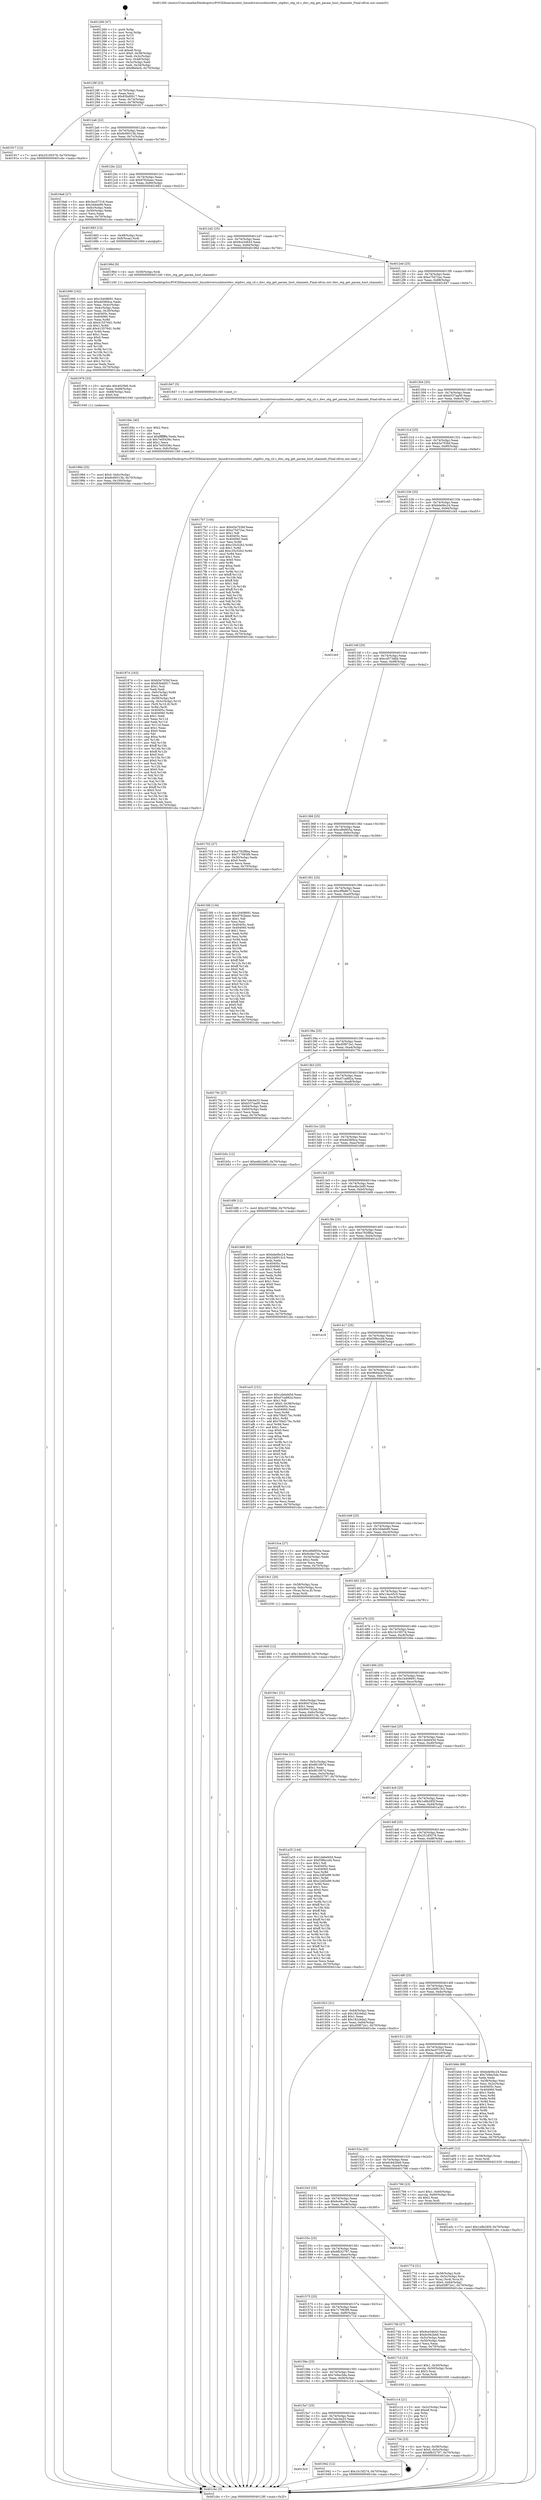 digraph "0x401260" {
  label = "0x401260 (/mnt/c/Users/mathe/Desktop/tcc/POCII/binaries/extr_linuxdriversusbhostdwc_otgdwc_otg_cil.c_dwc_otg_get_param_host_channels_Final-ollvm.out::main(0))"
  labelloc = "t"
  node[shape=record]

  Entry [label="",width=0.3,height=0.3,shape=circle,fillcolor=black,style=filled]
  "0x40128f" [label="{
     0x40128f [23]\l
     | [instrs]\l
     &nbsp;&nbsp;0x40128f \<+3\>: mov -0x70(%rbp),%eax\l
     &nbsp;&nbsp;0x401292 \<+2\>: mov %eax,%ecx\l
     &nbsp;&nbsp;0x401294 \<+6\>: sub $0x83bd0917,%ecx\l
     &nbsp;&nbsp;0x40129a \<+3\>: mov %eax,-0x74(%rbp)\l
     &nbsp;&nbsp;0x40129d \<+3\>: mov %ecx,-0x78(%rbp)\l
     &nbsp;&nbsp;0x4012a0 \<+6\>: je 0000000000401917 \<main+0x6b7\>\l
  }"]
  "0x401917" [label="{
     0x401917 [12]\l
     | [instrs]\l
     &nbsp;&nbsp;0x401917 \<+7\>: movl $0x25185578,-0x70(%rbp)\l
     &nbsp;&nbsp;0x40191e \<+5\>: jmp 0000000000401cbc \<main+0xa5c\>\l
  }"]
  "0x4012a6" [label="{
     0x4012a6 [22]\l
     | [instrs]\l
     &nbsp;&nbsp;0x4012a6 \<+5\>: jmp 00000000004012ab \<main+0x4b\>\l
     &nbsp;&nbsp;0x4012ab \<+3\>: mov -0x74(%rbp),%eax\l
     &nbsp;&nbsp;0x4012ae \<+5\>: sub $0x8c69313b,%eax\l
     &nbsp;&nbsp;0x4012b3 \<+3\>: mov %eax,-0x7c(%rbp)\l
     &nbsp;&nbsp;0x4012b6 \<+6\>: je 00000000004019a6 \<main+0x746\>\l
  }"]
  Exit [label="",width=0.3,height=0.3,shape=circle,fillcolor=black,style=filled,peripheries=2]
  "0x4019a6" [label="{
     0x4019a6 [27]\l
     | [instrs]\l
     &nbsp;&nbsp;0x4019a6 \<+5\>: mov $0x3ec07318,%eax\l
     &nbsp;&nbsp;0x4019ab \<+5\>: mov $0x3d4eb99,%ecx\l
     &nbsp;&nbsp;0x4019b0 \<+3\>: mov -0x6c(%rbp),%edx\l
     &nbsp;&nbsp;0x4019b3 \<+3\>: cmp -0x50(%rbp),%edx\l
     &nbsp;&nbsp;0x4019b6 \<+3\>: cmovl %ecx,%eax\l
     &nbsp;&nbsp;0x4019b9 \<+3\>: mov %eax,-0x70(%rbp)\l
     &nbsp;&nbsp;0x4019bc \<+5\>: jmp 0000000000401cbc \<main+0xa5c\>\l
  }"]
  "0x4012bc" [label="{
     0x4012bc [22]\l
     | [instrs]\l
     &nbsp;&nbsp;0x4012bc \<+5\>: jmp 00000000004012c1 \<main+0x61\>\l
     &nbsp;&nbsp;0x4012c1 \<+3\>: mov -0x74(%rbp),%eax\l
     &nbsp;&nbsp;0x4012c4 \<+5\>: sub $0x9762beec,%eax\l
     &nbsp;&nbsp;0x4012c9 \<+3\>: mov %eax,-0x80(%rbp)\l
     &nbsp;&nbsp;0x4012cc \<+6\>: je 0000000000401683 \<main+0x423\>\l
  }"]
  "0x401a0c" [label="{
     0x401a0c [12]\l
     | [instrs]\l
     &nbsp;&nbsp;0x401a0c \<+7\>: movl $0x1e8b285f,-0x70(%rbp)\l
     &nbsp;&nbsp;0x401a13 \<+5\>: jmp 0000000000401cbc \<main+0xa5c\>\l
  }"]
  "0x401683" [label="{
     0x401683 [13]\l
     | [instrs]\l
     &nbsp;&nbsp;0x401683 \<+4\>: mov -0x48(%rbp),%rax\l
     &nbsp;&nbsp;0x401687 \<+4\>: mov 0x8(%rax),%rdi\l
     &nbsp;&nbsp;0x40168b \<+5\>: call 0000000000401060 \<atoi@plt\>\l
     | [calls]\l
     &nbsp;&nbsp;0x401060 \{1\} (unknown)\l
  }"]
  "0x4012d2" [label="{
     0x4012d2 [25]\l
     | [instrs]\l
     &nbsp;&nbsp;0x4012d2 \<+5\>: jmp 00000000004012d7 \<main+0x77\>\l
     &nbsp;&nbsp;0x4012d7 \<+3\>: mov -0x74(%rbp),%eax\l
     &nbsp;&nbsp;0x4012da \<+5\>: sub $0x9ce34643,%eax\l
     &nbsp;&nbsp;0x4012df \<+6\>: mov %eax,-0x84(%rbp)\l
     &nbsp;&nbsp;0x4012e5 \<+6\>: je 000000000040196d \<main+0x70d\>\l
  }"]
  "0x4019d5" [label="{
     0x4019d5 [12]\l
     | [instrs]\l
     &nbsp;&nbsp;0x4019d5 \<+7\>: movl $0x13ec45c5,-0x70(%rbp)\l
     &nbsp;&nbsp;0x4019dc \<+5\>: jmp 0000000000401cbc \<main+0xa5c\>\l
  }"]
  "0x40196d" [label="{
     0x40196d [9]\l
     | [instrs]\l
     &nbsp;&nbsp;0x40196d \<+4\>: mov -0x58(%rbp),%rdi\l
     &nbsp;&nbsp;0x401971 \<+5\>: call 0000000000401240 \<dwc_otg_get_param_host_channels\>\l
     | [calls]\l
     &nbsp;&nbsp;0x401240 \{1\} (/mnt/c/Users/mathe/Desktop/tcc/POCII/binaries/extr_linuxdriversusbhostdwc_otgdwc_otg_cil.c_dwc_otg_get_param_host_channels_Final-ollvm.out::dwc_otg_get_param_host_channels)\l
  }"]
  "0x4012eb" [label="{
     0x4012eb [25]\l
     | [instrs]\l
     &nbsp;&nbsp;0x4012eb \<+5\>: jmp 00000000004012f0 \<main+0x90\>\l
     &nbsp;&nbsp;0x4012f0 \<+3\>: mov -0x74(%rbp),%eax\l
     &nbsp;&nbsp;0x4012f3 \<+5\>: sub $0xa75d72ac,%eax\l
     &nbsp;&nbsp;0x4012f8 \<+6\>: mov %eax,-0x88(%rbp)\l
     &nbsp;&nbsp;0x4012fe \<+6\>: je 0000000000401847 \<main+0x5e7\>\l
  }"]
  "0x40198d" [label="{
     0x40198d [25]\l
     | [instrs]\l
     &nbsp;&nbsp;0x40198d \<+7\>: movl $0x0,-0x6c(%rbp)\l
     &nbsp;&nbsp;0x401994 \<+7\>: movl $0x8c69313b,-0x70(%rbp)\l
     &nbsp;&nbsp;0x40199b \<+6\>: mov %eax,-0x100(%rbp)\l
     &nbsp;&nbsp;0x4019a1 \<+5\>: jmp 0000000000401cbc \<main+0xa5c\>\l
  }"]
  "0x401847" [label="{
     0x401847 [5]\l
     | [instrs]\l
     &nbsp;&nbsp;0x401847 \<+5\>: call 0000000000401160 \<next_i\>\l
     | [calls]\l
     &nbsp;&nbsp;0x401160 \{1\} (/mnt/c/Users/mathe/Desktop/tcc/POCII/binaries/extr_linuxdriversusbhostdwc_otgdwc_otg_cil.c_dwc_otg_get_param_host_channels_Final-ollvm.out::next_i)\l
  }"]
  "0x401304" [label="{
     0x401304 [25]\l
     | [instrs]\l
     &nbsp;&nbsp;0x401304 \<+5\>: jmp 0000000000401309 \<main+0xa9\>\l
     &nbsp;&nbsp;0x401309 \<+3\>: mov -0x74(%rbp),%eax\l
     &nbsp;&nbsp;0x40130c \<+5\>: sub $0xb537aa00,%eax\l
     &nbsp;&nbsp;0x401311 \<+6\>: mov %eax,-0x8c(%rbp)\l
     &nbsp;&nbsp;0x401317 \<+6\>: je 00000000004017b7 \<main+0x557\>\l
  }"]
  "0x401976" [label="{
     0x401976 [23]\l
     | [instrs]\l
     &nbsp;&nbsp;0x401976 \<+10\>: movabs $0x4020b6,%rdi\l
     &nbsp;&nbsp;0x401980 \<+3\>: mov %eax,-0x68(%rbp)\l
     &nbsp;&nbsp;0x401983 \<+3\>: mov -0x68(%rbp),%esi\l
     &nbsp;&nbsp;0x401986 \<+2\>: mov $0x0,%al\l
     &nbsp;&nbsp;0x401988 \<+5\>: call 0000000000401040 \<printf@plt\>\l
     | [calls]\l
     &nbsp;&nbsp;0x401040 \{1\} (unknown)\l
  }"]
  "0x4017b7" [label="{
     0x4017b7 [144]\l
     | [instrs]\l
     &nbsp;&nbsp;0x4017b7 \<+5\>: mov $0xb5e703bf,%eax\l
     &nbsp;&nbsp;0x4017bc \<+5\>: mov $0xa75d72ac,%ecx\l
     &nbsp;&nbsp;0x4017c1 \<+2\>: mov $0x1,%dl\l
     &nbsp;&nbsp;0x4017c3 \<+7\>: mov 0x40405c,%esi\l
     &nbsp;&nbsp;0x4017ca \<+7\>: mov 0x404060,%edi\l
     &nbsp;&nbsp;0x4017d1 \<+3\>: mov %esi,%r8d\l
     &nbsp;&nbsp;0x4017d4 \<+7\>: sub $0xc35c52b3,%r8d\l
     &nbsp;&nbsp;0x4017db \<+4\>: sub $0x1,%r8d\l
     &nbsp;&nbsp;0x4017df \<+7\>: add $0xc35c52b3,%r8d\l
     &nbsp;&nbsp;0x4017e6 \<+4\>: imul %r8d,%esi\l
     &nbsp;&nbsp;0x4017ea \<+3\>: and $0x1,%esi\l
     &nbsp;&nbsp;0x4017ed \<+3\>: cmp $0x0,%esi\l
     &nbsp;&nbsp;0x4017f0 \<+4\>: sete %r9b\l
     &nbsp;&nbsp;0x4017f4 \<+3\>: cmp $0xa,%edi\l
     &nbsp;&nbsp;0x4017f7 \<+4\>: setl %r10b\l
     &nbsp;&nbsp;0x4017fb \<+3\>: mov %r9b,%r11b\l
     &nbsp;&nbsp;0x4017fe \<+4\>: xor $0xff,%r11b\l
     &nbsp;&nbsp;0x401802 \<+3\>: mov %r10b,%bl\l
     &nbsp;&nbsp;0x401805 \<+3\>: xor $0xff,%bl\l
     &nbsp;&nbsp;0x401808 \<+3\>: xor $0x1,%dl\l
     &nbsp;&nbsp;0x40180b \<+3\>: mov %r11b,%r14b\l
     &nbsp;&nbsp;0x40180e \<+4\>: and $0xff,%r14b\l
     &nbsp;&nbsp;0x401812 \<+3\>: and %dl,%r9b\l
     &nbsp;&nbsp;0x401815 \<+3\>: mov %bl,%r15b\l
     &nbsp;&nbsp;0x401818 \<+4\>: and $0xff,%r15b\l
     &nbsp;&nbsp;0x40181c \<+3\>: and %dl,%r10b\l
     &nbsp;&nbsp;0x40181f \<+3\>: or %r9b,%r14b\l
     &nbsp;&nbsp;0x401822 \<+3\>: or %r10b,%r15b\l
     &nbsp;&nbsp;0x401825 \<+3\>: xor %r15b,%r14b\l
     &nbsp;&nbsp;0x401828 \<+3\>: or %bl,%r11b\l
     &nbsp;&nbsp;0x40182b \<+4\>: xor $0xff,%r11b\l
     &nbsp;&nbsp;0x40182f \<+3\>: or $0x1,%dl\l
     &nbsp;&nbsp;0x401832 \<+3\>: and %dl,%r11b\l
     &nbsp;&nbsp;0x401835 \<+3\>: or %r11b,%r14b\l
     &nbsp;&nbsp;0x401838 \<+4\>: test $0x1,%r14b\l
     &nbsp;&nbsp;0x40183c \<+3\>: cmovne %ecx,%eax\l
     &nbsp;&nbsp;0x40183f \<+3\>: mov %eax,-0x70(%rbp)\l
     &nbsp;&nbsp;0x401842 \<+5\>: jmp 0000000000401cbc \<main+0xa5c\>\l
  }"]
  "0x40131d" [label="{
     0x40131d [25]\l
     | [instrs]\l
     &nbsp;&nbsp;0x40131d \<+5\>: jmp 0000000000401322 \<main+0xc2\>\l
     &nbsp;&nbsp;0x401322 \<+3\>: mov -0x74(%rbp),%eax\l
     &nbsp;&nbsp;0x401325 \<+5\>: sub $0xb5e703bf,%eax\l
     &nbsp;&nbsp;0x40132a \<+6\>: mov %eax,-0x90(%rbp)\l
     &nbsp;&nbsp;0x401330 \<+6\>: je 0000000000401c45 \<main+0x9e5\>\l
  }"]
  "0x4015c0" [label="{
     0x4015c0\l
  }", style=dashed]
  "0x401c45" [label="{
     0x401c45\l
  }", style=dashed]
  "0x401336" [label="{
     0x401336 [25]\l
     | [instrs]\l
     &nbsp;&nbsp;0x401336 \<+5\>: jmp 000000000040133b \<main+0xdb\>\l
     &nbsp;&nbsp;0x40133b \<+3\>: mov -0x74(%rbp),%eax\l
     &nbsp;&nbsp;0x40133e \<+5\>: sub $0xbde0bc24,%eax\l
     &nbsp;&nbsp;0x401343 \<+6\>: mov %eax,-0x94(%rbp)\l
     &nbsp;&nbsp;0x401349 \<+6\>: je 0000000000401cb5 \<main+0xa55\>\l
  }"]
  "0x401942" [label="{
     0x401942 [12]\l
     | [instrs]\l
     &nbsp;&nbsp;0x401942 \<+7\>: movl $0x1b15f27d,-0x70(%rbp)\l
     &nbsp;&nbsp;0x401949 \<+5\>: jmp 0000000000401cbc \<main+0xa5c\>\l
  }"]
  "0x401cb5" [label="{
     0x401cb5\l
  }", style=dashed]
  "0x40134f" [label="{
     0x40134f [25]\l
     | [instrs]\l
     &nbsp;&nbsp;0x40134f \<+5\>: jmp 0000000000401354 \<main+0xf4\>\l
     &nbsp;&nbsp;0x401354 \<+3\>: mov -0x74(%rbp),%eax\l
     &nbsp;&nbsp;0x401357 \<+5\>: sub $0xc4573dbb,%eax\l
     &nbsp;&nbsp;0x40135c \<+6\>: mov %eax,-0x98(%rbp)\l
     &nbsp;&nbsp;0x401362 \<+6\>: je 0000000000401702 \<main+0x4a2\>\l
  }"]
  "0x4015a7" [label="{
     0x4015a7 [25]\l
     | [instrs]\l
     &nbsp;&nbsp;0x4015a7 \<+5\>: jmp 00000000004015ac \<main+0x34c\>\l
     &nbsp;&nbsp;0x4015ac \<+3\>: mov -0x74(%rbp),%eax\l
     &nbsp;&nbsp;0x4015af \<+5\>: sub $0x7edc4a33,%eax\l
     &nbsp;&nbsp;0x4015b4 \<+6\>: mov %eax,-0xf8(%rbp)\l
     &nbsp;&nbsp;0x4015ba \<+6\>: je 0000000000401942 \<main+0x6e2\>\l
  }"]
  "0x401702" [label="{
     0x401702 [27]\l
     | [instrs]\l
     &nbsp;&nbsp;0x401702 \<+5\>: mov $0xe792f8ba,%eax\l
     &nbsp;&nbsp;0x401707 \<+5\>: mov $0x717063f9,%ecx\l
     &nbsp;&nbsp;0x40170c \<+3\>: mov -0x30(%rbp),%edx\l
     &nbsp;&nbsp;0x40170f \<+3\>: cmp $0x0,%edx\l
     &nbsp;&nbsp;0x401712 \<+3\>: cmove %ecx,%eax\l
     &nbsp;&nbsp;0x401715 \<+3\>: mov %eax,-0x70(%rbp)\l
     &nbsp;&nbsp;0x401718 \<+5\>: jmp 0000000000401cbc \<main+0xa5c\>\l
  }"]
  "0x401368" [label="{
     0x401368 [25]\l
     | [instrs]\l
     &nbsp;&nbsp;0x401368 \<+5\>: jmp 000000000040136d \<main+0x10d\>\l
     &nbsp;&nbsp;0x40136d \<+3\>: mov -0x74(%rbp),%eax\l
     &nbsp;&nbsp;0x401370 \<+5\>: sub $0xcd9d955a,%eax\l
     &nbsp;&nbsp;0x401375 \<+6\>: mov %eax,-0x9c(%rbp)\l
     &nbsp;&nbsp;0x40137b \<+6\>: je 00000000004015fd \<main+0x39d\>\l
  }"]
  "0x401c14" [label="{
     0x401c14 [21]\l
     | [instrs]\l
     &nbsp;&nbsp;0x401c14 \<+3\>: mov -0x2c(%rbp),%eax\l
     &nbsp;&nbsp;0x401c17 \<+7\>: add $0xe8,%rsp\l
     &nbsp;&nbsp;0x401c1e \<+1\>: pop %rbx\l
     &nbsp;&nbsp;0x401c1f \<+2\>: pop %r12\l
     &nbsp;&nbsp;0x401c21 \<+2\>: pop %r13\l
     &nbsp;&nbsp;0x401c23 \<+2\>: pop %r14\l
     &nbsp;&nbsp;0x401c25 \<+2\>: pop %r15\l
     &nbsp;&nbsp;0x401c27 \<+1\>: pop %rbp\l
     &nbsp;&nbsp;0x401c28 \<+1\>: ret\l
  }"]
  "0x4015fd" [label="{
     0x4015fd [134]\l
     | [instrs]\l
     &nbsp;&nbsp;0x4015fd \<+5\>: mov $0x1b408691,%eax\l
     &nbsp;&nbsp;0x401602 \<+5\>: mov $0x9762beec,%ecx\l
     &nbsp;&nbsp;0x401607 \<+2\>: mov $0x1,%dl\l
     &nbsp;&nbsp;0x401609 \<+2\>: xor %esi,%esi\l
     &nbsp;&nbsp;0x40160b \<+7\>: mov 0x40405c,%edi\l
     &nbsp;&nbsp;0x401612 \<+8\>: mov 0x404060,%r8d\l
     &nbsp;&nbsp;0x40161a \<+3\>: sub $0x1,%esi\l
     &nbsp;&nbsp;0x40161d \<+3\>: mov %edi,%r9d\l
     &nbsp;&nbsp;0x401620 \<+3\>: add %esi,%r9d\l
     &nbsp;&nbsp;0x401623 \<+4\>: imul %r9d,%edi\l
     &nbsp;&nbsp;0x401627 \<+3\>: and $0x1,%edi\l
     &nbsp;&nbsp;0x40162a \<+3\>: cmp $0x0,%edi\l
     &nbsp;&nbsp;0x40162d \<+4\>: sete %r10b\l
     &nbsp;&nbsp;0x401631 \<+4\>: cmp $0xa,%r8d\l
     &nbsp;&nbsp;0x401635 \<+4\>: setl %r11b\l
     &nbsp;&nbsp;0x401639 \<+3\>: mov %r10b,%bl\l
     &nbsp;&nbsp;0x40163c \<+3\>: xor $0xff,%bl\l
     &nbsp;&nbsp;0x40163f \<+3\>: mov %r11b,%r14b\l
     &nbsp;&nbsp;0x401642 \<+4\>: xor $0xff,%r14b\l
     &nbsp;&nbsp;0x401646 \<+3\>: xor $0x0,%dl\l
     &nbsp;&nbsp;0x401649 \<+3\>: mov %bl,%r15b\l
     &nbsp;&nbsp;0x40164c \<+4\>: and $0x0,%r15b\l
     &nbsp;&nbsp;0x401650 \<+3\>: and %dl,%r10b\l
     &nbsp;&nbsp;0x401653 \<+3\>: mov %r14b,%r12b\l
     &nbsp;&nbsp;0x401656 \<+4\>: and $0x0,%r12b\l
     &nbsp;&nbsp;0x40165a \<+3\>: and %dl,%r11b\l
     &nbsp;&nbsp;0x40165d \<+3\>: or %r10b,%r15b\l
     &nbsp;&nbsp;0x401660 \<+3\>: or %r11b,%r12b\l
     &nbsp;&nbsp;0x401663 \<+3\>: xor %r12b,%r15b\l
     &nbsp;&nbsp;0x401666 \<+3\>: or %r14b,%bl\l
     &nbsp;&nbsp;0x401669 \<+3\>: xor $0xff,%bl\l
     &nbsp;&nbsp;0x40166c \<+3\>: or $0x0,%dl\l
     &nbsp;&nbsp;0x40166f \<+2\>: and %dl,%bl\l
     &nbsp;&nbsp;0x401671 \<+3\>: or %bl,%r15b\l
     &nbsp;&nbsp;0x401674 \<+4\>: test $0x1,%r15b\l
     &nbsp;&nbsp;0x401678 \<+3\>: cmovne %ecx,%eax\l
     &nbsp;&nbsp;0x40167b \<+3\>: mov %eax,-0x70(%rbp)\l
     &nbsp;&nbsp;0x40167e \<+5\>: jmp 0000000000401cbc \<main+0xa5c\>\l
  }"]
  "0x401381" [label="{
     0x401381 [25]\l
     | [instrs]\l
     &nbsp;&nbsp;0x401381 \<+5\>: jmp 0000000000401386 \<main+0x126\>\l
     &nbsp;&nbsp;0x401386 \<+3\>: mov -0x74(%rbp),%eax\l
     &nbsp;&nbsp;0x401389 \<+5\>: sub $0xcf9b8672,%eax\l
     &nbsp;&nbsp;0x40138e \<+6\>: mov %eax,-0xa0(%rbp)\l
     &nbsp;&nbsp;0x401394 \<+6\>: je 0000000000401a24 \<main+0x7c4\>\l
  }"]
  "0x401874" [label="{
     0x401874 [163]\l
     | [instrs]\l
     &nbsp;&nbsp;0x401874 \<+5\>: mov $0xb5e703bf,%ecx\l
     &nbsp;&nbsp;0x401879 \<+5\>: mov $0x83bd0917,%edx\l
     &nbsp;&nbsp;0x40187e \<+3\>: mov $0x1,%sil\l
     &nbsp;&nbsp;0x401881 \<+2\>: xor %edi,%edi\l
     &nbsp;&nbsp;0x401883 \<+7\>: mov -0xfc(%rbp),%r8d\l
     &nbsp;&nbsp;0x40188a \<+4\>: imul %eax,%r8d\l
     &nbsp;&nbsp;0x40188e \<+4\>: mov -0x58(%rbp),%r9\l
     &nbsp;&nbsp;0x401892 \<+4\>: movslq -0x5c(%rbp),%r10\l
     &nbsp;&nbsp;0x401896 \<+4\>: mov (%r9,%r10,8),%r9\l
     &nbsp;&nbsp;0x40189a \<+3\>: mov %r8d,(%r9)\l
     &nbsp;&nbsp;0x40189d \<+7\>: mov 0x40405c,%eax\l
     &nbsp;&nbsp;0x4018a4 \<+8\>: mov 0x404060,%r8d\l
     &nbsp;&nbsp;0x4018ac \<+3\>: sub $0x1,%edi\l
     &nbsp;&nbsp;0x4018af \<+3\>: mov %eax,%r11d\l
     &nbsp;&nbsp;0x4018b2 \<+3\>: add %edi,%r11d\l
     &nbsp;&nbsp;0x4018b5 \<+4\>: imul %r11d,%eax\l
     &nbsp;&nbsp;0x4018b9 \<+3\>: and $0x1,%eax\l
     &nbsp;&nbsp;0x4018bc \<+3\>: cmp $0x0,%eax\l
     &nbsp;&nbsp;0x4018bf \<+3\>: sete %bl\l
     &nbsp;&nbsp;0x4018c2 \<+4\>: cmp $0xa,%r8d\l
     &nbsp;&nbsp;0x4018c6 \<+4\>: setl %r14b\l
     &nbsp;&nbsp;0x4018ca \<+3\>: mov %bl,%r15b\l
     &nbsp;&nbsp;0x4018cd \<+4\>: xor $0xff,%r15b\l
     &nbsp;&nbsp;0x4018d1 \<+3\>: mov %r14b,%r12b\l
     &nbsp;&nbsp;0x4018d4 \<+4\>: xor $0xff,%r12b\l
     &nbsp;&nbsp;0x4018d8 \<+4\>: xor $0x0,%sil\l
     &nbsp;&nbsp;0x4018dc \<+3\>: mov %r15b,%r13b\l
     &nbsp;&nbsp;0x4018df \<+4\>: and $0x0,%r13b\l
     &nbsp;&nbsp;0x4018e3 \<+3\>: and %sil,%bl\l
     &nbsp;&nbsp;0x4018e6 \<+3\>: mov %r12b,%al\l
     &nbsp;&nbsp;0x4018e9 \<+2\>: and $0x0,%al\l
     &nbsp;&nbsp;0x4018eb \<+3\>: and %sil,%r14b\l
     &nbsp;&nbsp;0x4018ee \<+3\>: or %bl,%r13b\l
     &nbsp;&nbsp;0x4018f1 \<+3\>: or %r14b,%al\l
     &nbsp;&nbsp;0x4018f4 \<+3\>: xor %al,%r13b\l
     &nbsp;&nbsp;0x4018f7 \<+3\>: or %r12b,%r15b\l
     &nbsp;&nbsp;0x4018fa \<+4\>: xor $0xff,%r15b\l
     &nbsp;&nbsp;0x4018fe \<+4\>: or $0x0,%sil\l
     &nbsp;&nbsp;0x401902 \<+3\>: and %sil,%r15b\l
     &nbsp;&nbsp;0x401905 \<+3\>: or %r15b,%r13b\l
     &nbsp;&nbsp;0x401908 \<+4\>: test $0x1,%r13b\l
     &nbsp;&nbsp;0x40190c \<+3\>: cmovne %edx,%ecx\l
     &nbsp;&nbsp;0x40190f \<+3\>: mov %ecx,-0x70(%rbp)\l
     &nbsp;&nbsp;0x401912 \<+5\>: jmp 0000000000401cbc \<main+0xa5c\>\l
  }"]
  "0x401a24" [label="{
     0x401a24\l
  }", style=dashed]
  "0x40139a" [label="{
     0x40139a [25]\l
     | [instrs]\l
     &nbsp;&nbsp;0x40139a \<+5\>: jmp 000000000040139f \<main+0x13f\>\l
     &nbsp;&nbsp;0x40139f \<+3\>: mov -0x74(%rbp),%eax\l
     &nbsp;&nbsp;0x4013a2 \<+5\>: sub $0xd5f872e1,%eax\l
     &nbsp;&nbsp;0x4013a7 \<+6\>: mov %eax,-0xa4(%rbp)\l
     &nbsp;&nbsp;0x4013ad \<+6\>: je 000000000040179c \<main+0x53c\>\l
  }"]
  "0x40184c" [label="{
     0x40184c [40]\l
     | [instrs]\l
     &nbsp;&nbsp;0x40184c \<+5\>: mov $0x2,%ecx\l
     &nbsp;&nbsp;0x401851 \<+1\>: cltd\l
     &nbsp;&nbsp;0x401852 \<+2\>: idiv %ecx\l
     &nbsp;&nbsp;0x401854 \<+6\>: imul $0xfffffffe,%edx,%ecx\l
     &nbsp;&nbsp;0x40185a \<+6\>: sub $0x7e05436c,%ecx\l
     &nbsp;&nbsp;0x401860 \<+3\>: add $0x1,%ecx\l
     &nbsp;&nbsp;0x401863 \<+6\>: add $0x7e05436c,%ecx\l
     &nbsp;&nbsp;0x401869 \<+6\>: mov %ecx,-0xfc(%rbp)\l
     &nbsp;&nbsp;0x40186f \<+5\>: call 0000000000401160 \<next_i\>\l
     | [calls]\l
     &nbsp;&nbsp;0x401160 \{1\} (/mnt/c/Users/mathe/Desktop/tcc/POCII/binaries/extr_linuxdriversusbhostdwc_otgdwc_otg_cil.c_dwc_otg_get_param_host_channels_Final-ollvm.out::next_i)\l
  }"]
  "0x40179c" [label="{
     0x40179c [27]\l
     | [instrs]\l
     &nbsp;&nbsp;0x40179c \<+5\>: mov $0x7edc4a33,%eax\l
     &nbsp;&nbsp;0x4017a1 \<+5\>: mov $0xb537aa00,%ecx\l
     &nbsp;&nbsp;0x4017a6 \<+3\>: mov -0x64(%rbp),%edx\l
     &nbsp;&nbsp;0x4017a9 \<+3\>: cmp -0x60(%rbp),%edx\l
     &nbsp;&nbsp;0x4017ac \<+3\>: cmovl %ecx,%eax\l
     &nbsp;&nbsp;0x4017af \<+3\>: mov %eax,-0x70(%rbp)\l
     &nbsp;&nbsp;0x4017b2 \<+5\>: jmp 0000000000401cbc \<main+0xa5c\>\l
  }"]
  "0x4013b3" [label="{
     0x4013b3 [25]\l
     | [instrs]\l
     &nbsp;&nbsp;0x4013b3 \<+5\>: jmp 00000000004013b8 \<main+0x158\>\l
     &nbsp;&nbsp;0x4013b8 \<+3\>: mov -0x74(%rbp),%eax\l
     &nbsp;&nbsp;0x4013bb \<+5\>: sub $0xd7ca882a,%eax\l
     &nbsp;&nbsp;0x4013c0 \<+6\>: mov %eax,-0xa8(%rbp)\l
     &nbsp;&nbsp;0x4013c6 \<+6\>: je 0000000000401b5c \<main+0x8fc\>\l
  }"]
  "0x40177d" [label="{
     0x40177d [31]\l
     | [instrs]\l
     &nbsp;&nbsp;0x40177d \<+4\>: mov -0x58(%rbp),%rdi\l
     &nbsp;&nbsp;0x401781 \<+4\>: movslq -0x5c(%rbp),%rcx\l
     &nbsp;&nbsp;0x401785 \<+4\>: mov %rax,(%rdi,%rcx,8)\l
     &nbsp;&nbsp;0x401789 \<+7\>: movl $0x0,-0x64(%rbp)\l
     &nbsp;&nbsp;0x401790 \<+7\>: movl $0xd5f872e1,-0x70(%rbp)\l
     &nbsp;&nbsp;0x401797 \<+5\>: jmp 0000000000401cbc \<main+0xa5c\>\l
  }"]
  "0x401b5c" [label="{
     0x401b5c [12]\l
     | [instrs]\l
     &nbsp;&nbsp;0x401b5c \<+7\>: movl $0xe4bc2ef0,-0x70(%rbp)\l
     &nbsp;&nbsp;0x401b63 \<+5\>: jmp 0000000000401cbc \<main+0xa5c\>\l
  }"]
  "0x4013cc" [label="{
     0x4013cc [25]\l
     | [instrs]\l
     &nbsp;&nbsp;0x4013cc \<+5\>: jmp 00000000004013d1 \<main+0x171\>\l
     &nbsp;&nbsp;0x4013d1 \<+3\>: mov -0x74(%rbp),%eax\l
     &nbsp;&nbsp;0x4013d4 \<+5\>: sub $0xdd36f4ca,%eax\l
     &nbsp;&nbsp;0x4013d9 \<+6\>: mov %eax,-0xac(%rbp)\l
     &nbsp;&nbsp;0x4013df \<+6\>: je 00000000004016f6 \<main+0x496\>\l
  }"]
  "0x401734" [label="{
     0x401734 [23]\l
     | [instrs]\l
     &nbsp;&nbsp;0x401734 \<+4\>: mov %rax,-0x58(%rbp)\l
     &nbsp;&nbsp;0x401738 \<+7\>: movl $0x0,-0x5c(%rbp)\l
     &nbsp;&nbsp;0x40173f \<+7\>: movl $0x6fb32797,-0x70(%rbp)\l
     &nbsp;&nbsp;0x401746 \<+5\>: jmp 0000000000401cbc \<main+0xa5c\>\l
  }"]
  "0x4016f6" [label="{
     0x4016f6 [12]\l
     | [instrs]\l
     &nbsp;&nbsp;0x4016f6 \<+7\>: movl $0xc4573dbb,-0x70(%rbp)\l
     &nbsp;&nbsp;0x4016fd \<+5\>: jmp 0000000000401cbc \<main+0xa5c\>\l
  }"]
  "0x4013e5" [label="{
     0x4013e5 [25]\l
     | [instrs]\l
     &nbsp;&nbsp;0x4013e5 \<+5\>: jmp 00000000004013ea \<main+0x18a\>\l
     &nbsp;&nbsp;0x4013ea \<+3\>: mov -0x74(%rbp),%eax\l
     &nbsp;&nbsp;0x4013ed \<+5\>: sub $0xe4bc2ef0,%eax\l
     &nbsp;&nbsp;0x4013f2 \<+6\>: mov %eax,-0xb0(%rbp)\l
     &nbsp;&nbsp;0x4013f8 \<+6\>: je 0000000000401b68 \<main+0x908\>\l
  }"]
  "0x40158e" [label="{
     0x40158e [25]\l
     | [instrs]\l
     &nbsp;&nbsp;0x40158e \<+5\>: jmp 0000000000401593 \<main+0x333\>\l
     &nbsp;&nbsp;0x401593 \<+3\>: mov -0x74(%rbp),%eax\l
     &nbsp;&nbsp;0x401596 \<+5\>: sub $0x7e9ec5da,%eax\l
     &nbsp;&nbsp;0x40159b \<+6\>: mov %eax,-0xf4(%rbp)\l
     &nbsp;&nbsp;0x4015a1 \<+6\>: je 0000000000401c14 \<main+0x9b4\>\l
  }"]
  "0x401b68" [label="{
     0x401b68 [83]\l
     | [instrs]\l
     &nbsp;&nbsp;0x401b68 \<+5\>: mov $0xbde0bc24,%eax\l
     &nbsp;&nbsp;0x401b6d \<+5\>: mov $0x2dd913c3,%ecx\l
     &nbsp;&nbsp;0x401b72 \<+2\>: xor %edx,%edx\l
     &nbsp;&nbsp;0x401b74 \<+7\>: mov 0x40405c,%esi\l
     &nbsp;&nbsp;0x401b7b \<+7\>: mov 0x404060,%edi\l
     &nbsp;&nbsp;0x401b82 \<+3\>: sub $0x1,%edx\l
     &nbsp;&nbsp;0x401b85 \<+3\>: mov %esi,%r8d\l
     &nbsp;&nbsp;0x401b88 \<+3\>: add %edx,%r8d\l
     &nbsp;&nbsp;0x401b8b \<+4\>: imul %r8d,%esi\l
     &nbsp;&nbsp;0x401b8f \<+3\>: and $0x1,%esi\l
     &nbsp;&nbsp;0x401b92 \<+3\>: cmp $0x0,%esi\l
     &nbsp;&nbsp;0x401b95 \<+4\>: sete %r9b\l
     &nbsp;&nbsp;0x401b99 \<+3\>: cmp $0xa,%edi\l
     &nbsp;&nbsp;0x401b9c \<+4\>: setl %r10b\l
     &nbsp;&nbsp;0x401ba0 \<+3\>: mov %r9b,%r11b\l
     &nbsp;&nbsp;0x401ba3 \<+3\>: and %r10b,%r11b\l
     &nbsp;&nbsp;0x401ba6 \<+3\>: xor %r10b,%r9b\l
     &nbsp;&nbsp;0x401ba9 \<+3\>: or %r9b,%r11b\l
     &nbsp;&nbsp;0x401bac \<+4\>: test $0x1,%r11b\l
     &nbsp;&nbsp;0x401bb0 \<+3\>: cmovne %ecx,%eax\l
     &nbsp;&nbsp;0x401bb3 \<+3\>: mov %eax,-0x70(%rbp)\l
     &nbsp;&nbsp;0x401bb6 \<+5\>: jmp 0000000000401cbc \<main+0xa5c\>\l
  }"]
  "0x4013fe" [label="{
     0x4013fe [25]\l
     | [instrs]\l
     &nbsp;&nbsp;0x4013fe \<+5\>: jmp 0000000000401403 \<main+0x1a3\>\l
     &nbsp;&nbsp;0x401403 \<+3\>: mov -0x74(%rbp),%eax\l
     &nbsp;&nbsp;0x401406 \<+5\>: sub $0xe792f8ba,%eax\l
     &nbsp;&nbsp;0x40140b \<+6\>: mov %eax,-0xb4(%rbp)\l
     &nbsp;&nbsp;0x401411 \<+6\>: je 0000000000401a18 \<main+0x7b8\>\l
  }"]
  "0x40171d" [label="{
     0x40171d [23]\l
     | [instrs]\l
     &nbsp;&nbsp;0x40171d \<+7\>: movl $0x1,-0x50(%rbp)\l
     &nbsp;&nbsp;0x401724 \<+4\>: movslq -0x50(%rbp),%rax\l
     &nbsp;&nbsp;0x401728 \<+4\>: shl $0x3,%rax\l
     &nbsp;&nbsp;0x40172c \<+3\>: mov %rax,%rdi\l
     &nbsp;&nbsp;0x40172f \<+5\>: call 0000000000401050 \<malloc@plt\>\l
     | [calls]\l
     &nbsp;&nbsp;0x401050 \{1\} (unknown)\l
  }"]
  "0x401a18" [label="{
     0x401a18\l
  }", style=dashed]
  "0x401417" [label="{
     0x401417 [25]\l
     | [instrs]\l
     &nbsp;&nbsp;0x401417 \<+5\>: jmp 000000000040141c \<main+0x1bc\>\l
     &nbsp;&nbsp;0x40141c \<+3\>: mov -0x74(%rbp),%eax\l
     &nbsp;&nbsp;0x40141f \<+5\>: sub $0xf38bccd4,%eax\l
     &nbsp;&nbsp;0x401424 \<+6\>: mov %eax,-0xb8(%rbp)\l
     &nbsp;&nbsp;0x40142a \<+6\>: je 0000000000401ac5 \<main+0x865\>\l
  }"]
  "0x401575" [label="{
     0x401575 [25]\l
     | [instrs]\l
     &nbsp;&nbsp;0x401575 \<+5\>: jmp 000000000040157a \<main+0x31a\>\l
     &nbsp;&nbsp;0x40157a \<+3\>: mov -0x74(%rbp),%eax\l
     &nbsp;&nbsp;0x40157d \<+5\>: sub $0x717063f9,%eax\l
     &nbsp;&nbsp;0x401582 \<+6\>: mov %eax,-0xf0(%rbp)\l
     &nbsp;&nbsp;0x401588 \<+6\>: je 000000000040171d \<main+0x4bd\>\l
  }"]
  "0x401ac5" [label="{
     0x401ac5 [151]\l
     | [instrs]\l
     &nbsp;&nbsp;0x401ac5 \<+5\>: mov $0x1debd45d,%eax\l
     &nbsp;&nbsp;0x401aca \<+5\>: mov $0xd7ca882a,%ecx\l
     &nbsp;&nbsp;0x401acf \<+2\>: mov $0x1,%dl\l
     &nbsp;&nbsp;0x401ad1 \<+7\>: movl $0x0,-0x38(%rbp)\l
     &nbsp;&nbsp;0x401ad8 \<+7\>: mov 0x40405c,%esi\l
     &nbsp;&nbsp;0x401adf \<+7\>: mov 0x404060,%edi\l
     &nbsp;&nbsp;0x401ae6 \<+3\>: mov %esi,%r8d\l
     &nbsp;&nbsp;0x401ae9 \<+7\>: sub $0x70bd17bc,%r8d\l
     &nbsp;&nbsp;0x401af0 \<+4\>: sub $0x1,%r8d\l
     &nbsp;&nbsp;0x401af4 \<+7\>: add $0x70bd17bc,%r8d\l
     &nbsp;&nbsp;0x401afb \<+4\>: imul %r8d,%esi\l
     &nbsp;&nbsp;0x401aff \<+3\>: and $0x1,%esi\l
     &nbsp;&nbsp;0x401b02 \<+3\>: cmp $0x0,%esi\l
     &nbsp;&nbsp;0x401b05 \<+4\>: sete %r9b\l
     &nbsp;&nbsp;0x401b09 \<+3\>: cmp $0xa,%edi\l
     &nbsp;&nbsp;0x401b0c \<+4\>: setl %r10b\l
     &nbsp;&nbsp;0x401b10 \<+3\>: mov %r9b,%r11b\l
     &nbsp;&nbsp;0x401b13 \<+4\>: xor $0xff,%r11b\l
     &nbsp;&nbsp;0x401b17 \<+3\>: mov %r10b,%bl\l
     &nbsp;&nbsp;0x401b1a \<+3\>: xor $0xff,%bl\l
     &nbsp;&nbsp;0x401b1d \<+3\>: xor $0x0,%dl\l
     &nbsp;&nbsp;0x401b20 \<+3\>: mov %r11b,%r14b\l
     &nbsp;&nbsp;0x401b23 \<+4\>: and $0x0,%r14b\l
     &nbsp;&nbsp;0x401b27 \<+3\>: and %dl,%r9b\l
     &nbsp;&nbsp;0x401b2a \<+3\>: mov %bl,%r15b\l
     &nbsp;&nbsp;0x401b2d \<+4\>: and $0x0,%r15b\l
     &nbsp;&nbsp;0x401b31 \<+3\>: and %dl,%r10b\l
     &nbsp;&nbsp;0x401b34 \<+3\>: or %r9b,%r14b\l
     &nbsp;&nbsp;0x401b37 \<+3\>: or %r10b,%r15b\l
     &nbsp;&nbsp;0x401b3a \<+3\>: xor %r15b,%r14b\l
     &nbsp;&nbsp;0x401b3d \<+3\>: or %bl,%r11b\l
     &nbsp;&nbsp;0x401b40 \<+4\>: xor $0xff,%r11b\l
     &nbsp;&nbsp;0x401b44 \<+3\>: or $0x0,%dl\l
     &nbsp;&nbsp;0x401b47 \<+3\>: and %dl,%r11b\l
     &nbsp;&nbsp;0x401b4a \<+3\>: or %r11b,%r14b\l
     &nbsp;&nbsp;0x401b4d \<+4\>: test $0x1,%r14b\l
     &nbsp;&nbsp;0x401b51 \<+3\>: cmovne %ecx,%eax\l
     &nbsp;&nbsp;0x401b54 \<+3\>: mov %eax,-0x70(%rbp)\l
     &nbsp;&nbsp;0x401b57 \<+5\>: jmp 0000000000401cbc \<main+0xa5c\>\l
  }"]
  "0x401430" [label="{
     0x401430 [25]\l
     | [instrs]\l
     &nbsp;&nbsp;0x401430 \<+5\>: jmp 0000000000401435 \<main+0x1d5\>\l
     &nbsp;&nbsp;0x401435 \<+3\>: mov -0x74(%rbp),%eax\l
     &nbsp;&nbsp;0x401438 \<+5\>: sub $0x96d4cb,%eax\l
     &nbsp;&nbsp;0x40143d \<+6\>: mov %eax,-0xbc(%rbp)\l
     &nbsp;&nbsp;0x401443 \<+6\>: je 00000000004015ca \<main+0x36a\>\l
  }"]
  "0x40174b" [label="{
     0x40174b [27]\l
     | [instrs]\l
     &nbsp;&nbsp;0x40174b \<+5\>: mov $0x9ce34643,%eax\l
     &nbsp;&nbsp;0x401750 \<+5\>: mov $0x6c942bb6,%ecx\l
     &nbsp;&nbsp;0x401755 \<+3\>: mov -0x5c(%rbp),%edx\l
     &nbsp;&nbsp;0x401758 \<+3\>: cmp -0x50(%rbp),%edx\l
     &nbsp;&nbsp;0x40175b \<+3\>: cmovl %ecx,%eax\l
     &nbsp;&nbsp;0x40175e \<+3\>: mov %eax,-0x70(%rbp)\l
     &nbsp;&nbsp;0x401761 \<+5\>: jmp 0000000000401cbc \<main+0xa5c\>\l
  }"]
  "0x4015ca" [label="{
     0x4015ca [27]\l
     | [instrs]\l
     &nbsp;&nbsp;0x4015ca \<+5\>: mov $0xcd9d955a,%eax\l
     &nbsp;&nbsp;0x4015cf \<+5\>: mov $0x6cdec74c,%ecx\l
     &nbsp;&nbsp;0x4015d4 \<+3\>: mov -0x34(%rbp),%edx\l
     &nbsp;&nbsp;0x4015d7 \<+3\>: cmp $0x2,%edx\l
     &nbsp;&nbsp;0x4015da \<+3\>: cmovne %ecx,%eax\l
     &nbsp;&nbsp;0x4015dd \<+3\>: mov %eax,-0x70(%rbp)\l
     &nbsp;&nbsp;0x4015e0 \<+5\>: jmp 0000000000401cbc \<main+0xa5c\>\l
  }"]
  "0x401449" [label="{
     0x401449 [25]\l
     | [instrs]\l
     &nbsp;&nbsp;0x401449 \<+5\>: jmp 000000000040144e \<main+0x1ee\>\l
     &nbsp;&nbsp;0x40144e \<+3\>: mov -0x74(%rbp),%eax\l
     &nbsp;&nbsp;0x401451 \<+5\>: sub $0x3d4eb99,%eax\l
     &nbsp;&nbsp;0x401456 \<+6\>: mov %eax,-0xc0(%rbp)\l
     &nbsp;&nbsp;0x40145c \<+6\>: je 00000000004019c1 \<main+0x761\>\l
  }"]
  "0x401cbc" [label="{
     0x401cbc [5]\l
     | [instrs]\l
     &nbsp;&nbsp;0x401cbc \<+5\>: jmp 000000000040128f \<main+0x2f\>\l
  }"]
  "0x401260" [label="{
     0x401260 [47]\l
     | [instrs]\l
     &nbsp;&nbsp;0x401260 \<+1\>: push %rbp\l
     &nbsp;&nbsp;0x401261 \<+3\>: mov %rsp,%rbp\l
     &nbsp;&nbsp;0x401264 \<+2\>: push %r15\l
     &nbsp;&nbsp;0x401266 \<+2\>: push %r14\l
     &nbsp;&nbsp;0x401268 \<+2\>: push %r13\l
     &nbsp;&nbsp;0x40126a \<+2\>: push %r12\l
     &nbsp;&nbsp;0x40126c \<+1\>: push %rbx\l
     &nbsp;&nbsp;0x40126d \<+7\>: sub $0xe8,%rsp\l
     &nbsp;&nbsp;0x401274 \<+7\>: movl $0x0,-0x38(%rbp)\l
     &nbsp;&nbsp;0x40127b \<+3\>: mov %edi,-0x3c(%rbp)\l
     &nbsp;&nbsp;0x40127e \<+4\>: mov %rsi,-0x48(%rbp)\l
     &nbsp;&nbsp;0x401282 \<+3\>: mov -0x3c(%rbp),%edi\l
     &nbsp;&nbsp;0x401285 \<+3\>: mov %edi,-0x34(%rbp)\l
     &nbsp;&nbsp;0x401288 \<+7\>: movl $0x96d4cb,-0x70(%rbp)\l
  }"]
  "0x401690" [label="{
     0x401690 [102]\l
     | [instrs]\l
     &nbsp;&nbsp;0x401690 \<+5\>: mov $0x1b408691,%ecx\l
     &nbsp;&nbsp;0x401695 \<+5\>: mov $0xdd36f4ca,%edx\l
     &nbsp;&nbsp;0x40169a \<+3\>: mov %eax,-0x4c(%rbp)\l
     &nbsp;&nbsp;0x40169d \<+3\>: mov -0x4c(%rbp),%eax\l
     &nbsp;&nbsp;0x4016a0 \<+3\>: mov %eax,-0x30(%rbp)\l
     &nbsp;&nbsp;0x4016a3 \<+7\>: mov 0x40405c,%eax\l
     &nbsp;&nbsp;0x4016aa \<+7\>: mov 0x404060,%esi\l
     &nbsp;&nbsp;0x4016b1 \<+3\>: mov %eax,%r8d\l
     &nbsp;&nbsp;0x4016b4 \<+7\>: sub $0x415576d1,%r8d\l
     &nbsp;&nbsp;0x4016bb \<+4\>: sub $0x1,%r8d\l
     &nbsp;&nbsp;0x4016bf \<+7\>: add $0x415576d1,%r8d\l
     &nbsp;&nbsp;0x4016c6 \<+4\>: imul %r8d,%eax\l
     &nbsp;&nbsp;0x4016ca \<+3\>: and $0x1,%eax\l
     &nbsp;&nbsp;0x4016cd \<+3\>: cmp $0x0,%eax\l
     &nbsp;&nbsp;0x4016d0 \<+4\>: sete %r9b\l
     &nbsp;&nbsp;0x4016d4 \<+3\>: cmp $0xa,%esi\l
     &nbsp;&nbsp;0x4016d7 \<+4\>: setl %r10b\l
     &nbsp;&nbsp;0x4016db \<+3\>: mov %r9b,%r11b\l
     &nbsp;&nbsp;0x4016de \<+3\>: and %r10b,%r11b\l
     &nbsp;&nbsp;0x4016e1 \<+3\>: xor %r10b,%r9b\l
     &nbsp;&nbsp;0x4016e4 \<+3\>: or %r9b,%r11b\l
     &nbsp;&nbsp;0x4016e7 \<+4\>: test $0x1,%r11b\l
     &nbsp;&nbsp;0x4016eb \<+3\>: cmovne %edx,%ecx\l
     &nbsp;&nbsp;0x4016ee \<+3\>: mov %ecx,-0x70(%rbp)\l
     &nbsp;&nbsp;0x4016f1 \<+5\>: jmp 0000000000401cbc \<main+0xa5c\>\l
  }"]
  "0x40155c" [label="{
     0x40155c [25]\l
     | [instrs]\l
     &nbsp;&nbsp;0x40155c \<+5\>: jmp 0000000000401561 \<main+0x301\>\l
     &nbsp;&nbsp;0x401561 \<+3\>: mov -0x74(%rbp),%eax\l
     &nbsp;&nbsp;0x401564 \<+5\>: sub $0x6fb32797,%eax\l
     &nbsp;&nbsp;0x401569 \<+6\>: mov %eax,-0xec(%rbp)\l
     &nbsp;&nbsp;0x40156f \<+6\>: je 000000000040174b \<main+0x4eb\>\l
  }"]
  "0x4019c1" [label="{
     0x4019c1 [20]\l
     | [instrs]\l
     &nbsp;&nbsp;0x4019c1 \<+4\>: mov -0x58(%rbp),%rax\l
     &nbsp;&nbsp;0x4019c5 \<+4\>: movslq -0x6c(%rbp),%rcx\l
     &nbsp;&nbsp;0x4019c9 \<+4\>: mov (%rax,%rcx,8),%rax\l
     &nbsp;&nbsp;0x4019cd \<+3\>: mov %rax,%rdi\l
     &nbsp;&nbsp;0x4019d0 \<+5\>: call 0000000000401030 \<free@plt\>\l
     | [calls]\l
     &nbsp;&nbsp;0x401030 \{1\} (unknown)\l
  }"]
  "0x401462" [label="{
     0x401462 [25]\l
     | [instrs]\l
     &nbsp;&nbsp;0x401462 \<+5\>: jmp 0000000000401467 \<main+0x207\>\l
     &nbsp;&nbsp;0x401467 \<+3\>: mov -0x74(%rbp),%eax\l
     &nbsp;&nbsp;0x40146a \<+5\>: sub $0x13ec45c5,%eax\l
     &nbsp;&nbsp;0x40146f \<+6\>: mov %eax,-0xc4(%rbp)\l
     &nbsp;&nbsp;0x401475 \<+6\>: je 00000000004019e1 \<main+0x781\>\l
  }"]
  "0x4015e5" [label="{
     0x4015e5\l
  }", style=dashed]
  "0x4019e1" [label="{
     0x4019e1 [31]\l
     | [instrs]\l
     &nbsp;&nbsp;0x4019e1 \<+3\>: mov -0x6c(%rbp),%eax\l
     &nbsp;&nbsp;0x4019e4 \<+5\>: sub $0x9047d2ea,%eax\l
     &nbsp;&nbsp;0x4019e9 \<+3\>: add $0x1,%eax\l
     &nbsp;&nbsp;0x4019ec \<+5\>: add $0x9047d2ea,%eax\l
     &nbsp;&nbsp;0x4019f1 \<+3\>: mov %eax,-0x6c(%rbp)\l
     &nbsp;&nbsp;0x4019f4 \<+7\>: movl $0x8c69313b,-0x70(%rbp)\l
     &nbsp;&nbsp;0x4019fb \<+5\>: jmp 0000000000401cbc \<main+0xa5c\>\l
  }"]
  "0x40147b" [label="{
     0x40147b [25]\l
     | [instrs]\l
     &nbsp;&nbsp;0x40147b \<+5\>: jmp 0000000000401480 \<main+0x220\>\l
     &nbsp;&nbsp;0x401480 \<+3\>: mov -0x74(%rbp),%eax\l
     &nbsp;&nbsp;0x401483 \<+5\>: sub $0x1b15f27d,%eax\l
     &nbsp;&nbsp;0x401488 \<+6\>: mov %eax,-0xc8(%rbp)\l
     &nbsp;&nbsp;0x40148e \<+6\>: je 000000000040194e \<main+0x6ee\>\l
  }"]
  "0x401543" [label="{
     0x401543 [25]\l
     | [instrs]\l
     &nbsp;&nbsp;0x401543 \<+5\>: jmp 0000000000401548 \<main+0x2e8\>\l
     &nbsp;&nbsp;0x401548 \<+3\>: mov -0x74(%rbp),%eax\l
     &nbsp;&nbsp;0x40154b \<+5\>: sub $0x6cdec74c,%eax\l
     &nbsp;&nbsp;0x401550 \<+6\>: mov %eax,-0xe8(%rbp)\l
     &nbsp;&nbsp;0x401556 \<+6\>: je 00000000004015e5 \<main+0x385\>\l
  }"]
  "0x40194e" [label="{
     0x40194e [31]\l
     | [instrs]\l
     &nbsp;&nbsp;0x40194e \<+3\>: mov -0x5c(%rbp),%eax\l
     &nbsp;&nbsp;0x401951 \<+5\>: add $0x861997d,%eax\l
     &nbsp;&nbsp;0x401956 \<+3\>: add $0x1,%eax\l
     &nbsp;&nbsp;0x401959 \<+5\>: sub $0x861997d,%eax\l
     &nbsp;&nbsp;0x40195e \<+3\>: mov %eax,-0x5c(%rbp)\l
     &nbsp;&nbsp;0x401961 \<+7\>: movl $0x6fb32797,-0x70(%rbp)\l
     &nbsp;&nbsp;0x401968 \<+5\>: jmp 0000000000401cbc \<main+0xa5c\>\l
  }"]
  "0x401494" [label="{
     0x401494 [25]\l
     | [instrs]\l
     &nbsp;&nbsp;0x401494 \<+5\>: jmp 0000000000401499 \<main+0x239\>\l
     &nbsp;&nbsp;0x401499 \<+3\>: mov -0x74(%rbp),%eax\l
     &nbsp;&nbsp;0x40149c \<+5\>: sub $0x1b408691,%eax\l
     &nbsp;&nbsp;0x4014a1 \<+6\>: mov %eax,-0xcc(%rbp)\l
     &nbsp;&nbsp;0x4014a7 \<+6\>: je 0000000000401c29 \<main+0x9c9\>\l
  }"]
  "0x401766" [label="{
     0x401766 [23]\l
     | [instrs]\l
     &nbsp;&nbsp;0x401766 \<+7\>: movl $0x1,-0x60(%rbp)\l
     &nbsp;&nbsp;0x40176d \<+4\>: movslq -0x60(%rbp),%rax\l
     &nbsp;&nbsp;0x401771 \<+4\>: shl $0x2,%rax\l
     &nbsp;&nbsp;0x401775 \<+3\>: mov %rax,%rdi\l
     &nbsp;&nbsp;0x401778 \<+5\>: call 0000000000401050 \<malloc@plt\>\l
     | [calls]\l
     &nbsp;&nbsp;0x401050 \{1\} (unknown)\l
  }"]
  "0x401c29" [label="{
     0x401c29\l
  }", style=dashed]
  "0x4014ad" [label="{
     0x4014ad [25]\l
     | [instrs]\l
     &nbsp;&nbsp;0x4014ad \<+5\>: jmp 00000000004014b2 \<main+0x252\>\l
     &nbsp;&nbsp;0x4014b2 \<+3\>: mov -0x74(%rbp),%eax\l
     &nbsp;&nbsp;0x4014b5 \<+5\>: sub $0x1debd45d,%eax\l
     &nbsp;&nbsp;0x4014ba \<+6\>: mov %eax,-0xd0(%rbp)\l
     &nbsp;&nbsp;0x4014c0 \<+6\>: je 0000000000401ca2 \<main+0xa42\>\l
  }"]
  "0x40152a" [label="{
     0x40152a [25]\l
     | [instrs]\l
     &nbsp;&nbsp;0x40152a \<+5\>: jmp 000000000040152f \<main+0x2cf\>\l
     &nbsp;&nbsp;0x40152f \<+3\>: mov -0x74(%rbp),%eax\l
     &nbsp;&nbsp;0x401532 \<+5\>: sub $0x6c942bb6,%eax\l
     &nbsp;&nbsp;0x401537 \<+6\>: mov %eax,-0xe4(%rbp)\l
     &nbsp;&nbsp;0x40153d \<+6\>: je 0000000000401766 \<main+0x506\>\l
  }"]
  "0x401ca2" [label="{
     0x401ca2\l
  }", style=dashed]
  "0x4014c6" [label="{
     0x4014c6 [25]\l
     | [instrs]\l
     &nbsp;&nbsp;0x4014c6 \<+5\>: jmp 00000000004014cb \<main+0x26b\>\l
     &nbsp;&nbsp;0x4014cb \<+3\>: mov -0x74(%rbp),%eax\l
     &nbsp;&nbsp;0x4014ce \<+5\>: sub $0x1e8b285f,%eax\l
     &nbsp;&nbsp;0x4014d3 \<+6\>: mov %eax,-0xd4(%rbp)\l
     &nbsp;&nbsp;0x4014d9 \<+6\>: je 0000000000401a35 \<main+0x7d5\>\l
  }"]
  "0x401a00" [label="{
     0x401a00 [12]\l
     | [instrs]\l
     &nbsp;&nbsp;0x401a00 \<+4\>: mov -0x58(%rbp),%rax\l
     &nbsp;&nbsp;0x401a04 \<+3\>: mov %rax,%rdi\l
     &nbsp;&nbsp;0x401a07 \<+5\>: call 0000000000401030 \<free@plt\>\l
     | [calls]\l
     &nbsp;&nbsp;0x401030 \{1\} (unknown)\l
  }"]
  "0x401a35" [label="{
     0x401a35 [144]\l
     | [instrs]\l
     &nbsp;&nbsp;0x401a35 \<+5\>: mov $0x1debd45d,%eax\l
     &nbsp;&nbsp;0x401a3a \<+5\>: mov $0xf38bccd4,%ecx\l
     &nbsp;&nbsp;0x401a3f \<+2\>: mov $0x1,%dl\l
     &nbsp;&nbsp;0x401a41 \<+7\>: mov 0x40405c,%esi\l
     &nbsp;&nbsp;0x401a48 \<+7\>: mov 0x404060,%edi\l
     &nbsp;&nbsp;0x401a4f \<+3\>: mov %esi,%r8d\l
     &nbsp;&nbsp;0x401a52 \<+7\>: sub $0xc2df2e99,%r8d\l
     &nbsp;&nbsp;0x401a59 \<+4\>: sub $0x1,%r8d\l
     &nbsp;&nbsp;0x401a5d \<+7\>: add $0xc2df2e99,%r8d\l
     &nbsp;&nbsp;0x401a64 \<+4\>: imul %r8d,%esi\l
     &nbsp;&nbsp;0x401a68 \<+3\>: and $0x1,%esi\l
     &nbsp;&nbsp;0x401a6b \<+3\>: cmp $0x0,%esi\l
     &nbsp;&nbsp;0x401a6e \<+4\>: sete %r9b\l
     &nbsp;&nbsp;0x401a72 \<+3\>: cmp $0xa,%edi\l
     &nbsp;&nbsp;0x401a75 \<+4\>: setl %r10b\l
     &nbsp;&nbsp;0x401a79 \<+3\>: mov %r9b,%r11b\l
     &nbsp;&nbsp;0x401a7c \<+4\>: xor $0xff,%r11b\l
     &nbsp;&nbsp;0x401a80 \<+3\>: mov %r10b,%bl\l
     &nbsp;&nbsp;0x401a83 \<+3\>: xor $0xff,%bl\l
     &nbsp;&nbsp;0x401a86 \<+3\>: xor $0x1,%dl\l
     &nbsp;&nbsp;0x401a89 \<+3\>: mov %r11b,%r14b\l
     &nbsp;&nbsp;0x401a8c \<+4\>: and $0xff,%r14b\l
     &nbsp;&nbsp;0x401a90 \<+3\>: and %dl,%r9b\l
     &nbsp;&nbsp;0x401a93 \<+3\>: mov %bl,%r15b\l
     &nbsp;&nbsp;0x401a96 \<+4\>: and $0xff,%r15b\l
     &nbsp;&nbsp;0x401a9a \<+3\>: and %dl,%r10b\l
     &nbsp;&nbsp;0x401a9d \<+3\>: or %r9b,%r14b\l
     &nbsp;&nbsp;0x401aa0 \<+3\>: or %r10b,%r15b\l
     &nbsp;&nbsp;0x401aa3 \<+3\>: xor %r15b,%r14b\l
     &nbsp;&nbsp;0x401aa6 \<+3\>: or %bl,%r11b\l
     &nbsp;&nbsp;0x401aa9 \<+4\>: xor $0xff,%r11b\l
     &nbsp;&nbsp;0x401aad \<+3\>: or $0x1,%dl\l
     &nbsp;&nbsp;0x401ab0 \<+3\>: and %dl,%r11b\l
     &nbsp;&nbsp;0x401ab3 \<+3\>: or %r11b,%r14b\l
     &nbsp;&nbsp;0x401ab6 \<+4\>: test $0x1,%r14b\l
     &nbsp;&nbsp;0x401aba \<+3\>: cmovne %ecx,%eax\l
     &nbsp;&nbsp;0x401abd \<+3\>: mov %eax,-0x70(%rbp)\l
     &nbsp;&nbsp;0x401ac0 \<+5\>: jmp 0000000000401cbc \<main+0xa5c\>\l
  }"]
  "0x4014df" [label="{
     0x4014df [25]\l
     | [instrs]\l
     &nbsp;&nbsp;0x4014df \<+5\>: jmp 00000000004014e4 \<main+0x284\>\l
     &nbsp;&nbsp;0x4014e4 \<+3\>: mov -0x74(%rbp),%eax\l
     &nbsp;&nbsp;0x4014e7 \<+5\>: sub $0x25185578,%eax\l
     &nbsp;&nbsp;0x4014ec \<+6\>: mov %eax,-0xd8(%rbp)\l
     &nbsp;&nbsp;0x4014f2 \<+6\>: je 0000000000401923 \<main+0x6c3\>\l
  }"]
  "0x401511" [label="{
     0x401511 [25]\l
     | [instrs]\l
     &nbsp;&nbsp;0x401511 \<+5\>: jmp 0000000000401516 \<main+0x2b6\>\l
     &nbsp;&nbsp;0x401516 \<+3\>: mov -0x74(%rbp),%eax\l
     &nbsp;&nbsp;0x401519 \<+5\>: sub $0x3ec07318,%eax\l
     &nbsp;&nbsp;0x40151e \<+6\>: mov %eax,-0xe0(%rbp)\l
     &nbsp;&nbsp;0x401524 \<+6\>: je 0000000000401a00 \<main+0x7a0\>\l
  }"]
  "0x401923" [label="{
     0x401923 [31]\l
     | [instrs]\l
     &nbsp;&nbsp;0x401923 \<+3\>: mov -0x64(%rbp),%eax\l
     &nbsp;&nbsp;0x401926 \<+5\>: sub $0x182cbda2,%eax\l
     &nbsp;&nbsp;0x40192b \<+3\>: add $0x1,%eax\l
     &nbsp;&nbsp;0x40192e \<+5\>: add $0x182cbda2,%eax\l
     &nbsp;&nbsp;0x401933 \<+3\>: mov %eax,-0x64(%rbp)\l
     &nbsp;&nbsp;0x401936 \<+7\>: movl $0xd5f872e1,-0x70(%rbp)\l
     &nbsp;&nbsp;0x40193d \<+5\>: jmp 0000000000401cbc \<main+0xa5c\>\l
  }"]
  "0x4014f8" [label="{
     0x4014f8 [25]\l
     | [instrs]\l
     &nbsp;&nbsp;0x4014f8 \<+5\>: jmp 00000000004014fd \<main+0x29d\>\l
     &nbsp;&nbsp;0x4014fd \<+3\>: mov -0x74(%rbp),%eax\l
     &nbsp;&nbsp;0x401500 \<+5\>: sub $0x2dd913c3,%eax\l
     &nbsp;&nbsp;0x401505 \<+6\>: mov %eax,-0xdc(%rbp)\l
     &nbsp;&nbsp;0x40150b \<+6\>: je 0000000000401bbb \<main+0x95b\>\l
  }"]
  "0x401bbb" [label="{
     0x401bbb [89]\l
     | [instrs]\l
     &nbsp;&nbsp;0x401bbb \<+5\>: mov $0xbde0bc24,%eax\l
     &nbsp;&nbsp;0x401bc0 \<+5\>: mov $0x7e9ec5da,%ecx\l
     &nbsp;&nbsp;0x401bc5 \<+2\>: xor %edx,%edx\l
     &nbsp;&nbsp;0x401bc7 \<+3\>: mov -0x38(%rbp),%esi\l
     &nbsp;&nbsp;0x401bca \<+3\>: mov %esi,-0x2c(%rbp)\l
     &nbsp;&nbsp;0x401bcd \<+7\>: mov 0x40405c,%esi\l
     &nbsp;&nbsp;0x401bd4 \<+7\>: mov 0x404060,%edi\l
     &nbsp;&nbsp;0x401bdb \<+3\>: sub $0x1,%edx\l
     &nbsp;&nbsp;0x401bde \<+3\>: mov %esi,%r8d\l
     &nbsp;&nbsp;0x401be1 \<+3\>: add %edx,%r8d\l
     &nbsp;&nbsp;0x401be4 \<+4\>: imul %r8d,%esi\l
     &nbsp;&nbsp;0x401be8 \<+3\>: and $0x1,%esi\l
     &nbsp;&nbsp;0x401beb \<+3\>: cmp $0x0,%esi\l
     &nbsp;&nbsp;0x401bee \<+4\>: sete %r9b\l
     &nbsp;&nbsp;0x401bf2 \<+3\>: cmp $0xa,%edi\l
     &nbsp;&nbsp;0x401bf5 \<+4\>: setl %r10b\l
     &nbsp;&nbsp;0x401bf9 \<+3\>: mov %r9b,%r11b\l
     &nbsp;&nbsp;0x401bfc \<+3\>: and %r10b,%r11b\l
     &nbsp;&nbsp;0x401bff \<+3\>: xor %r10b,%r9b\l
     &nbsp;&nbsp;0x401c02 \<+3\>: or %r9b,%r11b\l
     &nbsp;&nbsp;0x401c05 \<+4\>: test $0x1,%r11b\l
     &nbsp;&nbsp;0x401c09 \<+3\>: cmovne %ecx,%eax\l
     &nbsp;&nbsp;0x401c0c \<+3\>: mov %eax,-0x70(%rbp)\l
     &nbsp;&nbsp;0x401c0f \<+5\>: jmp 0000000000401cbc \<main+0xa5c\>\l
  }"]
  Entry -> "0x401260" [label=" 1"]
  "0x40128f" -> "0x401917" [label=" 1"]
  "0x40128f" -> "0x4012a6" [label=" 28"]
  "0x401c14" -> Exit [label=" 1"]
  "0x4012a6" -> "0x4019a6" [label=" 2"]
  "0x4012a6" -> "0x4012bc" [label=" 26"]
  "0x401bbb" -> "0x401cbc" [label=" 1"]
  "0x4012bc" -> "0x401683" [label=" 1"]
  "0x4012bc" -> "0x4012d2" [label=" 25"]
  "0x401b68" -> "0x401cbc" [label=" 1"]
  "0x4012d2" -> "0x40196d" [label=" 1"]
  "0x4012d2" -> "0x4012eb" [label=" 24"]
  "0x401b5c" -> "0x401cbc" [label=" 1"]
  "0x4012eb" -> "0x401847" [label=" 1"]
  "0x4012eb" -> "0x401304" [label=" 23"]
  "0x401ac5" -> "0x401cbc" [label=" 1"]
  "0x401304" -> "0x4017b7" [label=" 1"]
  "0x401304" -> "0x40131d" [label=" 22"]
  "0x401a35" -> "0x401cbc" [label=" 1"]
  "0x40131d" -> "0x401c45" [label=" 0"]
  "0x40131d" -> "0x401336" [label=" 22"]
  "0x401a0c" -> "0x401cbc" [label=" 1"]
  "0x401336" -> "0x401cb5" [label=" 0"]
  "0x401336" -> "0x40134f" [label=" 22"]
  "0x401a00" -> "0x401a0c" [label=" 1"]
  "0x40134f" -> "0x401702" [label=" 1"]
  "0x40134f" -> "0x401368" [label=" 21"]
  "0x4019d5" -> "0x401cbc" [label=" 1"]
  "0x401368" -> "0x4015fd" [label=" 1"]
  "0x401368" -> "0x401381" [label=" 20"]
  "0x4019c1" -> "0x4019d5" [label=" 1"]
  "0x401381" -> "0x401a24" [label=" 0"]
  "0x401381" -> "0x40139a" [label=" 20"]
  "0x40198d" -> "0x401cbc" [label=" 1"]
  "0x40139a" -> "0x40179c" [label=" 2"]
  "0x40139a" -> "0x4013b3" [label=" 18"]
  "0x401976" -> "0x40198d" [label=" 1"]
  "0x4013b3" -> "0x401b5c" [label=" 1"]
  "0x4013b3" -> "0x4013cc" [label=" 17"]
  "0x40196d" -> "0x401976" [label=" 1"]
  "0x4013cc" -> "0x4016f6" [label=" 1"]
  "0x4013cc" -> "0x4013e5" [label=" 16"]
  "0x40194e" -> "0x401cbc" [label=" 1"]
  "0x4013e5" -> "0x401b68" [label=" 1"]
  "0x4013e5" -> "0x4013fe" [label=" 15"]
  "0x401942" -> "0x401cbc" [label=" 1"]
  "0x4013fe" -> "0x401a18" [label=" 0"]
  "0x4013fe" -> "0x401417" [label=" 15"]
  "0x4015a7" -> "0x4015c0" [label=" 0"]
  "0x401417" -> "0x401ac5" [label=" 1"]
  "0x401417" -> "0x401430" [label=" 14"]
  "0x4019e1" -> "0x401cbc" [label=" 1"]
  "0x401430" -> "0x4015ca" [label=" 1"]
  "0x401430" -> "0x401449" [label=" 13"]
  "0x4015ca" -> "0x401cbc" [label=" 1"]
  "0x401260" -> "0x40128f" [label=" 1"]
  "0x401cbc" -> "0x40128f" [label=" 28"]
  "0x4015fd" -> "0x401cbc" [label=" 1"]
  "0x401683" -> "0x401690" [label=" 1"]
  "0x401690" -> "0x401cbc" [label=" 1"]
  "0x4016f6" -> "0x401cbc" [label=" 1"]
  "0x401702" -> "0x401cbc" [label=" 1"]
  "0x40158e" -> "0x4015a7" [label=" 1"]
  "0x401449" -> "0x4019c1" [label=" 1"]
  "0x401449" -> "0x401462" [label=" 12"]
  "0x4019a6" -> "0x401cbc" [label=" 2"]
  "0x401462" -> "0x4019e1" [label=" 1"]
  "0x401462" -> "0x40147b" [label=" 11"]
  "0x401923" -> "0x401cbc" [label=" 1"]
  "0x40147b" -> "0x40194e" [label=" 1"]
  "0x40147b" -> "0x401494" [label=" 10"]
  "0x401874" -> "0x401cbc" [label=" 1"]
  "0x401494" -> "0x401c29" [label=" 0"]
  "0x401494" -> "0x4014ad" [label=" 10"]
  "0x40184c" -> "0x401874" [label=" 1"]
  "0x4014ad" -> "0x401ca2" [label=" 0"]
  "0x4014ad" -> "0x4014c6" [label=" 10"]
  "0x4017b7" -> "0x401cbc" [label=" 1"]
  "0x4014c6" -> "0x401a35" [label=" 1"]
  "0x4014c6" -> "0x4014df" [label=" 9"]
  "0x40179c" -> "0x401cbc" [label=" 2"]
  "0x4014df" -> "0x401923" [label=" 1"]
  "0x4014df" -> "0x4014f8" [label=" 8"]
  "0x401766" -> "0x40177d" [label=" 1"]
  "0x4014f8" -> "0x401bbb" [label=" 1"]
  "0x4014f8" -> "0x401511" [label=" 7"]
  "0x40177d" -> "0x401cbc" [label=" 1"]
  "0x401511" -> "0x401a00" [label=" 1"]
  "0x401511" -> "0x40152a" [label=" 6"]
  "0x401847" -> "0x40184c" [label=" 1"]
  "0x40152a" -> "0x401766" [label=" 1"]
  "0x40152a" -> "0x401543" [label=" 5"]
  "0x401917" -> "0x401cbc" [label=" 1"]
  "0x401543" -> "0x4015e5" [label=" 0"]
  "0x401543" -> "0x40155c" [label=" 5"]
  "0x40158e" -> "0x401c14" [label=" 1"]
  "0x40155c" -> "0x40174b" [label=" 2"]
  "0x40155c" -> "0x401575" [label=" 3"]
  "0x4015a7" -> "0x401942" [label=" 1"]
  "0x401575" -> "0x40171d" [label=" 1"]
  "0x401575" -> "0x40158e" [label=" 2"]
  "0x40171d" -> "0x401734" [label=" 1"]
  "0x401734" -> "0x401cbc" [label=" 1"]
  "0x40174b" -> "0x401cbc" [label=" 2"]
}
